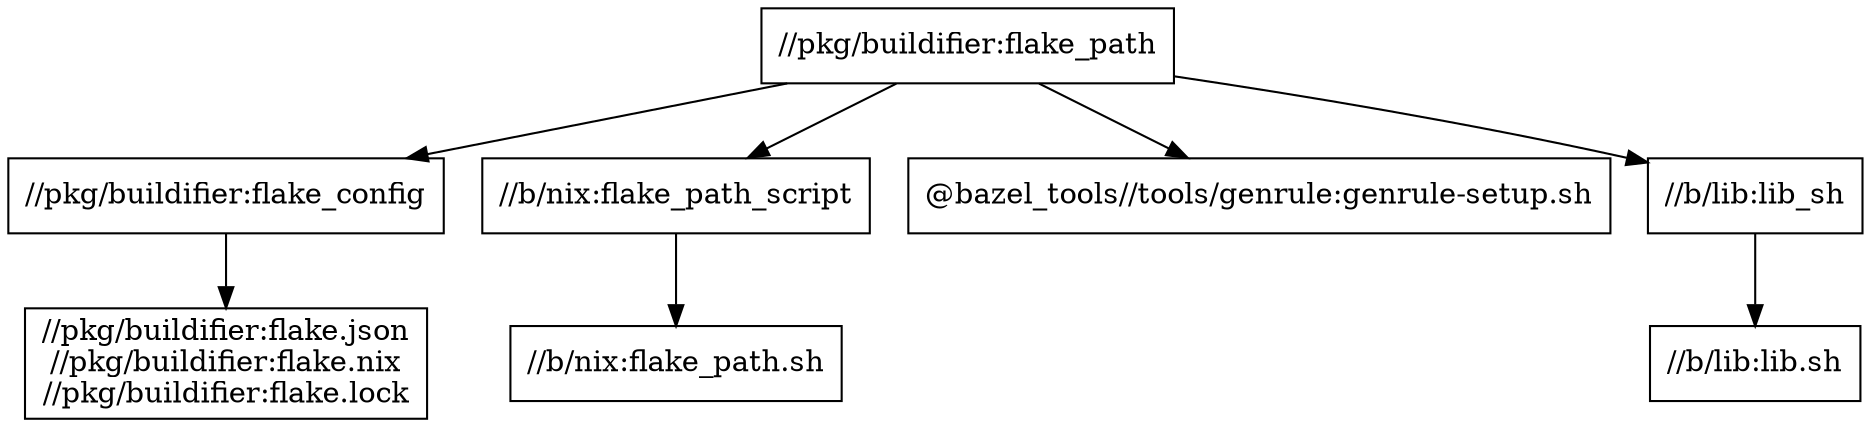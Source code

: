 digraph mygraph {
  node [shape=box];
  "//pkg/buildifier:flake_path"
  "//pkg/buildifier:flake_path" -> "//pkg/buildifier:flake_config"
  "//pkg/buildifier:flake_path" -> "//b/nix:flake_path_script"
  "//pkg/buildifier:flake_path" -> "@bazel_tools//tools/genrule:genrule-setup.sh"
  "//pkg/buildifier:flake_path" -> "//b/lib:lib_sh"
  "@bazel_tools//tools/genrule:genrule-setup.sh"
  "//b/nix:flake_path_script"
  "//b/nix:flake_path_script" -> "//b/nix:flake_path.sh"
  "//b/nix:flake_path.sh"
  "//pkg/buildifier:flake_config"
  "//pkg/buildifier:flake_config" -> "//pkg/buildifier:flake.json\n//pkg/buildifier:flake.nix\n//pkg/buildifier:flake.lock"
  "//pkg/buildifier:flake.json\n//pkg/buildifier:flake.nix\n//pkg/buildifier:flake.lock"
  "//b/lib:lib_sh"
  "//b/lib:lib_sh" -> "//b/lib:lib.sh"
  "//b/lib:lib.sh"
}
